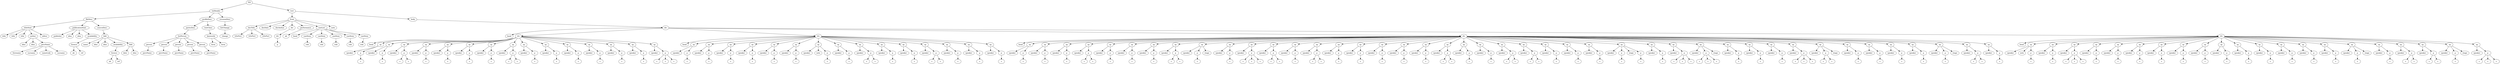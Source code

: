 digraph Tree {
	"t0" [label = "TEI"];
	"t1" [label = "teiHeader"];
	"t2" [label = "fileDesc"];
	"t3" [label = "titleStmt"];
	"t4" [label = "title"];
	"t5" [label = "title"];
	"t6" [label = "title"];
	"t7" [label = "author"];
	"t8" [label = "idno"];
	"t9" [label = "idno"];
	"t10" [label = "persName"];
	"t11" [label = "forename"];
	"t12" [label = "surname"];
	"t13" [label = "nameLink"];
	"t14" [label = "surname"];
	"t15" [label = "editor"];
	"t16" [label = "publicationStmt"];
	"t17" [label = "publisher"];
	"t18" [label = "idno"];
	"t19" [label = "idno"];
	"t20" [label = "availability"];
	"t21" [label = "licence"];
	"t22" [label = "ab"];
	"t23" [label = "ref"];
	"t24" [label = "sourceDesc"];
	"t25" [label = "bibl"];
	"t26" [label = "name"];
	"t27" [label = "idno"];
	"t28" [label = "idno"];
	"t29" [label = "availability"];
	"t30" [label = "licence"];
	"t31" [label = "ab"];
	"t32" [label = "ref"];
	"t33" [label = "bibl"];
	"t34" [label = "date"];
	"t35" [label = "idno"];
	"t36" [label = "profileDesc"];
	"t37" [label = "particDesc"];
	"t38" [label = "listPerson"];
	"t39" [label = "person"];
	"t40" [label = "persName"];
	"t41" [label = "person"];
	"t42" [label = "persName"];
	"t43" [label = "person"];
	"t44" [label = "persName"];
	"t45" [label = "person"];
	"t46" [label = "persName"];
	"t47" [label = "person"];
	"t48" [label = "persName"];
	"t49" [label = "textClass"];
	"t50" [label = "keywords"];
	"t51" [label = "term"];
	"t52" [label = "term"];
	"t53" [label = "revisionDesc"];
	"t54" [label = "listChange"];
	"t55" [label = "change"];
	"t56" [label = "text"];
	"t57" [label = "front"];
	"t58" [label = "docTitle"];
	"t59" [label = "titlePart"];
	"t60" [label = "titlePart"];
	"t61" [label = "titlePart"];
	"t62" [label = "docDate"];
	"t63" [label = "docAuthor"];
	"t64" [label = "div"];
	"t65" [label = "div"];
	"t66" [label = "p"];
	"t67" [label = "performance"];
	"t68" [label = "ab"];
	"t69" [label = "castList"];
	"t70" [label = "head"];
	"t71" [label = "castItem"];
	"t72" [label = "role"];
	"t73" [label = "castItem"];
	"t74" [label = "role"];
	"t75" [label = "castItem"];
	"t76" [label = "role"];
	"t77" [label = "castItem"];
	"t78" [label = "role"];
	"t79" [label = "castItem"];
	"t80" [label = "role"];
	"t81" [label = "note"];
	"t82" [label = "body"];
	"t83" [label = "div"];
	"t84" [label = "head"];
	"t85" [label = "div"];
	"t86" [label = "head"];
	"t87" [label = "sp"];
	"t88" [label = "speaker"];
	"t89" [label = "p"];
	"t90" [label = "s"];
	"t91" [label = "sp"];
	"t92" [label = "speaker"];
	"t93" [label = "p"];
	"t94" [label = "s"];
	"t95" [label = "sp"];
	"t96" [label = "speaker"];
	"t97" [label = "p"];
	"t98" [label = "s"];
	"t99" [label = "s"];
	"t100" [label = "sp"];
	"t101" [label = "speaker"];
	"t102" [label = "p"];
	"t103" [label = "s"];
	"t104" [label = "sp"];
	"t105" [label = "speaker"];
	"t106" [label = "p"];
	"t107" [label = "s"];
	"t108" [label = "sp"];
	"t109" [label = "speaker"];
	"t110" [label = "p"];
	"t111" [label = "s"];
	"t112" [label = "sp"];
	"t113" [label = "speaker"];
	"t114" [label = "p"];
	"t115" [label = "s"];
	"t116" [label = "sp"];
	"t117" [label = "speaker"];
	"t118" [label = "p"];
	"t119" [label = "s"];
	"t120" [label = "s"];
	"t121" [label = "sp"];
	"t122" [label = "speaker"];
	"t123" [label = "p"];
	"t124" [label = "s"];
	"t125" [label = "sp"];
	"t126" [label = "speaker"];
	"t127" [label = "p"];
	"t128" [label = "s"];
	"t129" [label = "sp"];
	"t130" [label = "speaker"];
	"t131" [label = "p"];
	"t132" [label = "s"];
	"t133" [label = "sp"];
	"t134" [label = "speaker"];
	"t135" [label = "p"];
	"t136" [label = "s"];
	"t137" [label = "sp"];
	"t138" [label = "speaker"];
	"t139" [label = "p"];
	"t140" [label = "s"];
	"t141" [label = "sp"];
	"t142" [label = "speaker"];
	"t143" [label = "p"];
	"t144" [label = "s"];
	"t145" [label = "sp"];
	"t146" [label = "speaker"];
	"t147" [label = "p"];
	"t148" [label = "s"];
	"t149" [label = "s"];
	"t150" [label = "s"];
	"t151" [label = "div"];
	"t152" [label = "head"];
	"t153" [label = "sp"];
	"t154" [label = "speaker"];
	"t155" [label = "p"];
	"t156" [label = "s"];
	"t157" [label = "sp"];
	"t158" [label = "speaker"];
	"t159" [label = "p"];
	"t160" [label = "s"];
	"t161" [label = "sp"];
	"t162" [label = "speaker"];
	"t163" [label = "p"];
	"t164" [label = "s"];
	"t165" [label = "sp"];
	"t166" [label = "speaker"];
	"t167" [label = "p"];
	"t168" [label = "s"];
	"t169" [label = "sp"];
	"t170" [label = "speaker"];
	"t171" [label = "p"];
	"t172" [label = "s"];
	"t173" [label = "sp"];
	"t174" [label = "speaker"];
	"t175" [label = "p"];
	"t176" [label = "s"];
	"t177" [label = "sp"];
	"t178" [label = "speaker"];
	"t179" [label = "note"];
	"t180" [label = "p"];
	"t181" [label = "s"];
	"t182" [label = "sp"];
	"t183" [label = "speaker"];
	"t184" [label = "p"];
	"t185" [label = "s"];
	"t186" [label = "sp"];
	"t187" [label = "speaker"];
	"t188" [label = "p"];
	"t189" [label = "s"];
	"t190" [label = "s"];
	"t191" [label = "sp"];
	"t192" [label = "speaker"];
	"t193" [label = "p"];
	"t194" [label = "s"];
	"t195" [label = "sp"];
	"t196" [label = "speaker"];
	"t197" [label = "p"];
	"t198" [label = "s"];
	"t199" [label = "sp"];
	"t200" [label = "speaker"];
	"t201" [label = "p"];
	"t202" [label = "s"];
	"t203" [label = "s"];
	"t204" [label = "sp"];
	"t205" [label = "speaker"];
	"t206" [label = "p"];
	"t207" [label = "s"];
	"t208" [label = "sp"];
	"t209" [label = "speaker"];
	"t210" [label = "p"];
	"t211" [label = "s"];
	"t212" [label = "sp"];
	"t213" [label = "speaker"];
	"t214" [label = "p"];
	"t215" [label = "s"];
	"t216" [label = "div"];
	"t217" [label = "head"];
	"t218" [label = "sp"];
	"t219" [label = "speaker"];
	"t220" [label = "p"];
	"t221" [label = "s"];
	"t222" [label = "sp"];
	"t223" [label = "speaker"];
	"t224" [label = "p"];
	"t225" [label = "s"];
	"t226" [label = "sp"];
	"t227" [label = "speaker"];
	"t228" [label = "p"];
	"t229" [label = "s"];
	"t230" [label = "sp"];
	"t231" [label = "speaker"];
	"t232" [label = "p"];
	"t233" [label = "s"];
	"t234" [label = "s"];
	"t235" [label = "sp"];
	"t236" [label = "speaker"];
	"t237" [label = "p"];
	"t238" [label = "s"];
	"t239" [label = "sp"];
	"t240" [label = "speaker"];
	"t241" [label = "p"];
	"t242" [label = "s"];
	"t243" [label = "sp"];
	"t244" [label = "speaker"];
	"t245" [label = "p"];
	"t246" [label = "s"];
	"t247" [label = "sp"];
	"t248" [label = "speaker"];
	"t249" [label = "p"];
	"t250" [label = "s"];
	"t251" [label = "s"];
	"t252" [label = "sp"];
	"t253" [label = "speaker"];
	"t254" [label = "p"];
	"t255" [label = "s"];
	"t256" [label = "stage"];
	"t257" [label = "sp"];
	"t258" [label = "speaker"];
	"t259" [label = "p"];
	"t260" [label = "s"];
	"t261" [label = "sp"];
	"t262" [label = "speaker"];
	"t263" [label = "p"];
	"t264" [label = "s"];
	"t265" [label = "s"];
	"t266" [label = "s"];
	"t267" [label = "sp"];
	"t268" [label = "speaker"];
	"t269" [label = "p"];
	"t270" [label = "s"];
	"t271" [label = "s"];
	"t272" [label = "sp"];
	"t273" [label = "speaker"];
	"t274" [label = "p"];
	"t275" [label = "s"];
	"t276" [label = "sp"];
	"t277" [label = "speaker"];
	"t278" [label = "p"];
	"t279" [label = "s"];
	"t280" [label = "s"];
	"t281" [label = "sp"];
	"t282" [label = "speaker"];
	"t283" [label = "p"];
	"t284" [label = "s"];
	"t285" [label = "sp"];
	"t286" [label = "speaker"];
	"t287" [label = "p"];
	"t288" [label = "s"];
	"t289" [label = "sp"];
	"t290" [label = "speaker"];
	"t291" [label = "p"];
	"t292" [label = "s"];
	"t293" [label = "sp"];
	"t294" [label = "speaker"];
	"t295" [label = "p"];
	"t296" [label = "s"];
	"t297" [label = "sp"];
	"t298" [label = "speaker"];
	"t299" [label = "p"];
	"t300" [label = "s"];
	"t301" [label = "sp"];
	"t302" [label = "speaker"];
	"t303" [label = "p"];
	"t304" [label = "s"];
	"t305" [label = "s"];
	"t306" [label = "sp"];
	"t307" [label = "speaker"];
	"t308" [label = "p"];
	"t309" [label = "s"];
	"t310" [label = "sp"];
	"t311" [label = "speaker"];
	"t312" [label = "p"];
	"t313" [label = "s"];
	"t314" [label = "sp"];
	"t315" [label = "speaker"];
	"t316" [label = "p"];
	"t317" [label = "s"];
	"t318" [label = "s"];
	"t319" [label = "sp"];
	"t320" [label = "speaker"];
	"t321" [label = "p"];
	"t322" [label = "s"];
	"t323" [label = "s"];
	"t324" [label = "sp"];
	"t325" [label = "speaker"];
	"t326" [label = "p"];
	"t327" [label = "s"];
	"t328" [label = "sp"];
	"t329" [label = "speaker"];
	"t330" [label = "p"];
	"t331" [label = "s"];
	"t332" [label = "sp"];
	"t333" [label = "speaker"];
	"t334" [label = "p"];
	"t335" [label = "s"];
	"t336" [label = "sp"];
	"t337" [label = "speaker"];
	"t338" [label = "p"];
	"t339" [label = "s"];
	"t340" [label = "stage"];
	"t341" [label = "p"];
	"t342" [label = "s"];
	"t343" [label = "sp"];
	"t344" [label = "speaker"];
	"t345" [label = "p"];
	"t346" [label = "s"];
	"t347" [label = "sp"];
	"t348" [label = "speaker"];
	"t349" [label = "p"];
	"t350" [label = "s"];
	"t351" [label = "s"];
	"t352" [label = "s"];
	"t353" [label = "sp"];
	"t354" [label = "speaker"];
	"t355" [label = "p"];
	"t356" [label = "s"];
	"t357" [label = "s"];
	"t358" [label = "s"];
	"t359" [label = "stage"];
	"t360" [label = "sp"];
	"t361" [label = "speaker"];
	"t362" [label = "p"];
	"t363" [label = "s"];
	"t364" [label = "sp"];
	"t365" [label = "speaker"];
	"t366" [label = "p"];
	"t367" [label = "s"];
	"t368" [label = "sp"];
	"t369" [label = "speaker"];
	"t370" [label = "p"];
	"t371" [label = "s"];
	"t372" [label = "sp"];
	"t373" [label = "speaker"];
	"t374" [label = "p"];
	"t375" [label = "s"];
	"t376" [label = "s"];
	"t377" [label = "s"];
	"t378" [label = "sp"];
	"t379" [label = "speaker"];
	"t380" [label = "p"];
	"t381" [label = "s"];
	"t382" [label = "s"];
	"t383" [label = "stage"];
	"t384" [label = "sp"];
	"t385" [label = "speaker"];
	"t386" [label = "p"];
	"t387" [label = "s"];
	"t388" [label = "sp"];
	"t389" [label = "speaker"];
	"t390" [label = "p"];
	"t391" [label = "s"];
	"t392" [label = "sp"];
	"t393" [label = "speaker"];
	"t394" [label = "p"];
	"t395" [label = "s"];
	"t396" [label = "sp"];
	"t397" [label = "speaker"];
	"t398" [label = "p"];
	"t399" [label = "s"];
	"t400" [label = "sp"];
	"t401" [label = "speaker"];
	"t402" [label = "p"];
	"t403" [label = "s"];
	"t404" [label = "stage"];
	"t405" [label = "sp"];
	"t406" [label = "speaker"];
	"t407" [label = "p"];
	"t408" [label = "s"];
	"t409" [label = "s"];
	"t410" [label = "sp"];
	"t411" [label = "speaker"];
	"t412" [label = "p"];
	"t413" [label = "s"];
	"t414" [label = "div"];
	"t415" [label = "head"];
	"t416" [label = "sp"];
	"t417" [label = "speaker"];
	"t418" [label = "note"];
	"t419" [label = "p"];
	"t420" [label = "s"];
	"t421" [label = "sp"];
	"t422" [label = "speaker"];
	"t423" [label = "p"];
	"t424" [label = "s"];
	"t425" [label = "sp"];
	"t426" [label = "speaker"];
	"t427" [label = "p"];
	"t428" [label = "s"];
	"t429" [label = "s"];
	"t430" [label = "s"];
	"t431" [label = "sp"];
	"t432" [label = "speaker"];
	"t433" [label = "p"];
	"t434" [label = "s"];
	"t435" [label = "sp"];
	"t436" [label = "speaker"];
	"t437" [label = "p"];
	"t438" [label = "s"];
	"t439" [label = "sp"];
	"t440" [label = "speaker"];
	"t441" [label = "p"];
	"t442" [label = "s"];
	"t443" [label = "sp"];
	"t444" [label = "speaker"];
	"t445" [label = "p"];
	"t446" [label = "s"];
	"t447" [label = "sp"];
	"t448" [label = "speaker"];
	"t449" [label = "p"];
	"t450" [label = "s"];
	"t451" [label = "sp"];
	"t452" [label = "speaker"];
	"t453" [label = "p"];
	"t454" [label = "s"];
	"t455" [label = "sp"];
	"t456" [label = "speaker"];
	"t457" [label = "p"];
	"t458" [label = "s"];
	"t459" [label = "sp"];
	"t460" [label = "speaker"];
	"t461" [label = "p"];
	"t462" [label = "s"];
	"t463" [label = "sp"];
	"t464" [label = "speaker"];
	"t465" [label = "p"];
	"t466" [label = "s"];
	"t467" [label = "sp"];
	"t468" [label = "speaker"];
	"t469" [label = "p"];
	"t470" [label = "s"];
	"t471" [label = "sp"];
	"t472" [label = "speaker"];
	"t473" [label = "p"];
	"t474" [label = "s"];
	"t475" [label = "sp"];
	"t476" [label = "speaker"];
	"t477" [label = "p"];
	"t478" [label = "s"];
	"t479" [label = "sp"];
	"t480" [label = "speaker"];
	"t481" [label = "p"];
	"t482" [label = "s"];
	"t483" [label = "stage"];
	"t484" [label = "sp"];
	"t485" [label = "speaker"];
	"t486" [label = "p"];
	"t487" [label = "s"];
	"t488" [label = "sp"];
	"t489" [label = "speaker"];
	"t490" [label = "p"];
	"t491" [label = "s"];
	"t492" [label = "s"];
	"t493" [label = "sp"];
	"t494" [label = "speaker"];
	"t495" [label = "p"];
	"t496" [label = "s"];
	"t497" [label = "s"];
	"t498" [label = "sp"];
	"t499" [label = "speaker"];
	"t500" [label = "p"];
	"t501" [label = "s"];
	"t502" [label = "stage"];
	"t503" [label = "sp"];
	"t504" [label = "speaker"];
	"t505" [label = "p"];
	"t506" [label = "s"];
	"t507" [label = "s"];
	"t508" [label = "s"];
	"t0" -> "t1";
	"t1" -> "t2";
	"t2" -> "t3";
	"t3" -> "t4";
	"t3" -> "t5";
	"t3" -> "t6";
	"t3" -> "t7";
	"t7" -> "t8";
	"t7" -> "t9";
	"t7" -> "t10";
	"t10" -> "t11";
	"t10" -> "t12";
	"t10" -> "t13";
	"t10" -> "t14";
	"t3" -> "t15";
	"t2" -> "t16";
	"t16" -> "t17";
	"t16" -> "t18";
	"t16" -> "t19";
	"t16" -> "t20";
	"t20" -> "t21";
	"t21" -> "t22";
	"t21" -> "t23";
	"t2" -> "t24";
	"t24" -> "t25";
	"t25" -> "t26";
	"t25" -> "t27";
	"t25" -> "t28";
	"t25" -> "t29";
	"t29" -> "t30";
	"t30" -> "t31";
	"t30" -> "t32";
	"t25" -> "t33";
	"t33" -> "t34";
	"t33" -> "t35";
	"t1" -> "t36";
	"t36" -> "t37";
	"t37" -> "t38";
	"t38" -> "t39";
	"t39" -> "t40";
	"t38" -> "t41";
	"t41" -> "t42";
	"t38" -> "t43";
	"t43" -> "t44";
	"t38" -> "t45";
	"t45" -> "t46";
	"t38" -> "t47";
	"t47" -> "t48";
	"t36" -> "t49";
	"t49" -> "t50";
	"t50" -> "t51";
	"t50" -> "t52";
	"t1" -> "t53";
	"t53" -> "t54";
	"t54" -> "t55";
	"t0" -> "t56";
	"t56" -> "t57";
	"t57" -> "t58";
	"t58" -> "t59";
	"t58" -> "t60";
	"t58" -> "t61";
	"t57" -> "t62";
	"t57" -> "t63";
	"t57" -> "t64";
	"t64" -> "t65";
	"t65" -> "t66";
	"t57" -> "t67";
	"t67" -> "t68";
	"t57" -> "t69";
	"t69" -> "t70";
	"t69" -> "t71";
	"t71" -> "t72";
	"t69" -> "t73";
	"t73" -> "t74";
	"t69" -> "t75";
	"t75" -> "t76";
	"t69" -> "t77";
	"t77" -> "t78";
	"t69" -> "t79";
	"t79" -> "t80";
	"t57" -> "t81";
	"t56" -> "t82";
	"t82" -> "t83";
	"t83" -> "t84";
	"t83" -> "t85";
	"t85" -> "t86";
	"t85" -> "t87";
	"t87" -> "t88";
	"t87" -> "t89";
	"t89" -> "t90";
	"t85" -> "t91";
	"t91" -> "t92";
	"t91" -> "t93";
	"t93" -> "t94";
	"t85" -> "t95";
	"t95" -> "t96";
	"t95" -> "t97";
	"t97" -> "t98";
	"t97" -> "t99";
	"t85" -> "t100";
	"t100" -> "t101";
	"t100" -> "t102";
	"t102" -> "t103";
	"t85" -> "t104";
	"t104" -> "t105";
	"t104" -> "t106";
	"t106" -> "t107";
	"t85" -> "t108";
	"t108" -> "t109";
	"t108" -> "t110";
	"t110" -> "t111";
	"t85" -> "t112";
	"t112" -> "t113";
	"t112" -> "t114";
	"t114" -> "t115";
	"t85" -> "t116";
	"t116" -> "t117";
	"t116" -> "t118";
	"t118" -> "t119";
	"t118" -> "t120";
	"t85" -> "t121";
	"t121" -> "t122";
	"t121" -> "t123";
	"t123" -> "t124";
	"t85" -> "t125";
	"t125" -> "t126";
	"t125" -> "t127";
	"t127" -> "t128";
	"t85" -> "t129";
	"t129" -> "t130";
	"t129" -> "t131";
	"t131" -> "t132";
	"t85" -> "t133";
	"t133" -> "t134";
	"t133" -> "t135";
	"t135" -> "t136";
	"t85" -> "t137";
	"t137" -> "t138";
	"t137" -> "t139";
	"t139" -> "t140";
	"t85" -> "t141";
	"t141" -> "t142";
	"t141" -> "t143";
	"t143" -> "t144";
	"t85" -> "t145";
	"t145" -> "t146";
	"t145" -> "t147";
	"t147" -> "t148";
	"t147" -> "t149";
	"t147" -> "t150";
	"t83" -> "t151";
	"t151" -> "t152";
	"t151" -> "t153";
	"t153" -> "t154";
	"t153" -> "t155";
	"t155" -> "t156";
	"t151" -> "t157";
	"t157" -> "t158";
	"t157" -> "t159";
	"t159" -> "t160";
	"t151" -> "t161";
	"t161" -> "t162";
	"t161" -> "t163";
	"t163" -> "t164";
	"t151" -> "t165";
	"t165" -> "t166";
	"t165" -> "t167";
	"t167" -> "t168";
	"t151" -> "t169";
	"t169" -> "t170";
	"t169" -> "t171";
	"t171" -> "t172";
	"t151" -> "t173";
	"t173" -> "t174";
	"t173" -> "t175";
	"t175" -> "t176";
	"t151" -> "t177";
	"t177" -> "t178";
	"t177" -> "t179";
	"t177" -> "t180";
	"t180" -> "t181";
	"t151" -> "t182";
	"t182" -> "t183";
	"t182" -> "t184";
	"t184" -> "t185";
	"t151" -> "t186";
	"t186" -> "t187";
	"t186" -> "t188";
	"t188" -> "t189";
	"t188" -> "t190";
	"t151" -> "t191";
	"t191" -> "t192";
	"t191" -> "t193";
	"t193" -> "t194";
	"t151" -> "t195";
	"t195" -> "t196";
	"t195" -> "t197";
	"t197" -> "t198";
	"t151" -> "t199";
	"t199" -> "t200";
	"t199" -> "t201";
	"t201" -> "t202";
	"t201" -> "t203";
	"t151" -> "t204";
	"t204" -> "t205";
	"t204" -> "t206";
	"t206" -> "t207";
	"t151" -> "t208";
	"t208" -> "t209";
	"t208" -> "t210";
	"t210" -> "t211";
	"t151" -> "t212";
	"t212" -> "t213";
	"t212" -> "t214";
	"t214" -> "t215";
	"t83" -> "t216";
	"t216" -> "t217";
	"t216" -> "t218";
	"t218" -> "t219";
	"t218" -> "t220";
	"t220" -> "t221";
	"t216" -> "t222";
	"t222" -> "t223";
	"t222" -> "t224";
	"t224" -> "t225";
	"t216" -> "t226";
	"t226" -> "t227";
	"t226" -> "t228";
	"t228" -> "t229";
	"t216" -> "t230";
	"t230" -> "t231";
	"t230" -> "t232";
	"t232" -> "t233";
	"t232" -> "t234";
	"t216" -> "t235";
	"t235" -> "t236";
	"t235" -> "t237";
	"t237" -> "t238";
	"t216" -> "t239";
	"t239" -> "t240";
	"t239" -> "t241";
	"t241" -> "t242";
	"t216" -> "t243";
	"t243" -> "t244";
	"t243" -> "t245";
	"t245" -> "t246";
	"t216" -> "t247";
	"t247" -> "t248";
	"t247" -> "t249";
	"t249" -> "t250";
	"t249" -> "t251";
	"t216" -> "t252";
	"t252" -> "t253";
	"t252" -> "t254";
	"t254" -> "t255";
	"t252" -> "t256";
	"t216" -> "t257";
	"t257" -> "t258";
	"t257" -> "t259";
	"t259" -> "t260";
	"t216" -> "t261";
	"t261" -> "t262";
	"t261" -> "t263";
	"t263" -> "t264";
	"t263" -> "t265";
	"t263" -> "t266";
	"t216" -> "t267";
	"t267" -> "t268";
	"t267" -> "t269";
	"t269" -> "t270";
	"t269" -> "t271";
	"t216" -> "t272";
	"t272" -> "t273";
	"t272" -> "t274";
	"t274" -> "t275";
	"t216" -> "t276";
	"t276" -> "t277";
	"t276" -> "t278";
	"t278" -> "t279";
	"t278" -> "t280";
	"t216" -> "t281";
	"t281" -> "t282";
	"t281" -> "t283";
	"t283" -> "t284";
	"t216" -> "t285";
	"t285" -> "t286";
	"t285" -> "t287";
	"t287" -> "t288";
	"t216" -> "t289";
	"t289" -> "t290";
	"t289" -> "t291";
	"t291" -> "t292";
	"t216" -> "t293";
	"t293" -> "t294";
	"t293" -> "t295";
	"t295" -> "t296";
	"t216" -> "t297";
	"t297" -> "t298";
	"t297" -> "t299";
	"t299" -> "t300";
	"t216" -> "t301";
	"t301" -> "t302";
	"t301" -> "t303";
	"t303" -> "t304";
	"t303" -> "t305";
	"t216" -> "t306";
	"t306" -> "t307";
	"t306" -> "t308";
	"t308" -> "t309";
	"t216" -> "t310";
	"t310" -> "t311";
	"t310" -> "t312";
	"t312" -> "t313";
	"t216" -> "t314";
	"t314" -> "t315";
	"t314" -> "t316";
	"t316" -> "t317";
	"t316" -> "t318";
	"t216" -> "t319";
	"t319" -> "t320";
	"t319" -> "t321";
	"t321" -> "t322";
	"t321" -> "t323";
	"t216" -> "t324";
	"t324" -> "t325";
	"t324" -> "t326";
	"t326" -> "t327";
	"t216" -> "t328";
	"t328" -> "t329";
	"t328" -> "t330";
	"t330" -> "t331";
	"t216" -> "t332";
	"t332" -> "t333";
	"t332" -> "t334";
	"t334" -> "t335";
	"t216" -> "t336";
	"t336" -> "t337";
	"t336" -> "t338";
	"t338" -> "t339";
	"t336" -> "t340";
	"t336" -> "t341";
	"t341" -> "t342";
	"t216" -> "t343";
	"t343" -> "t344";
	"t343" -> "t345";
	"t345" -> "t346";
	"t216" -> "t347";
	"t347" -> "t348";
	"t347" -> "t349";
	"t349" -> "t350";
	"t349" -> "t351";
	"t349" -> "t352";
	"t216" -> "t353";
	"t353" -> "t354";
	"t353" -> "t355";
	"t355" -> "t356";
	"t355" -> "t357";
	"t355" -> "t358";
	"t353" -> "t359";
	"t216" -> "t360";
	"t360" -> "t361";
	"t360" -> "t362";
	"t362" -> "t363";
	"t216" -> "t364";
	"t364" -> "t365";
	"t364" -> "t366";
	"t366" -> "t367";
	"t216" -> "t368";
	"t368" -> "t369";
	"t368" -> "t370";
	"t370" -> "t371";
	"t216" -> "t372";
	"t372" -> "t373";
	"t372" -> "t374";
	"t374" -> "t375";
	"t374" -> "t376";
	"t374" -> "t377";
	"t216" -> "t378";
	"t378" -> "t379";
	"t378" -> "t380";
	"t380" -> "t381";
	"t380" -> "t382";
	"t378" -> "t383";
	"t216" -> "t384";
	"t384" -> "t385";
	"t384" -> "t386";
	"t386" -> "t387";
	"t216" -> "t388";
	"t388" -> "t389";
	"t388" -> "t390";
	"t390" -> "t391";
	"t216" -> "t392";
	"t392" -> "t393";
	"t392" -> "t394";
	"t394" -> "t395";
	"t216" -> "t396";
	"t396" -> "t397";
	"t396" -> "t398";
	"t398" -> "t399";
	"t216" -> "t400";
	"t400" -> "t401";
	"t400" -> "t402";
	"t402" -> "t403";
	"t400" -> "t404";
	"t216" -> "t405";
	"t405" -> "t406";
	"t405" -> "t407";
	"t407" -> "t408";
	"t407" -> "t409";
	"t216" -> "t410";
	"t410" -> "t411";
	"t410" -> "t412";
	"t412" -> "t413";
	"t83" -> "t414";
	"t414" -> "t415";
	"t414" -> "t416";
	"t416" -> "t417";
	"t416" -> "t418";
	"t416" -> "t419";
	"t419" -> "t420";
	"t414" -> "t421";
	"t421" -> "t422";
	"t421" -> "t423";
	"t423" -> "t424";
	"t414" -> "t425";
	"t425" -> "t426";
	"t425" -> "t427";
	"t427" -> "t428";
	"t427" -> "t429";
	"t427" -> "t430";
	"t414" -> "t431";
	"t431" -> "t432";
	"t431" -> "t433";
	"t433" -> "t434";
	"t414" -> "t435";
	"t435" -> "t436";
	"t435" -> "t437";
	"t437" -> "t438";
	"t414" -> "t439";
	"t439" -> "t440";
	"t439" -> "t441";
	"t441" -> "t442";
	"t414" -> "t443";
	"t443" -> "t444";
	"t443" -> "t445";
	"t445" -> "t446";
	"t414" -> "t447";
	"t447" -> "t448";
	"t447" -> "t449";
	"t449" -> "t450";
	"t414" -> "t451";
	"t451" -> "t452";
	"t451" -> "t453";
	"t453" -> "t454";
	"t414" -> "t455";
	"t455" -> "t456";
	"t455" -> "t457";
	"t457" -> "t458";
	"t414" -> "t459";
	"t459" -> "t460";
	"t459" -> "t461";
	"t461" -> "t462";
	"t414" -> "t463";
	"t463" -> "t464";
	"t463" -> "t465";
	"t465" -> "t466";
	"t414" -> "t467";
	"t467" -> "t468";
	"t467" -> "t469";
	"t469" -> "t470";
	"t414" -> "t471";
	"t471" -> "t472";
	"t471" -> "t473";
	"t473" -> "t474";
	"t414" -> "t475";
	"t475" -> "t476";
	"t475" -> "t477";
	"t477" -> "t478";
	"t414" -> "t479";
	"t479" -> "t480";
	"t479" -> "t481";
	"t481" -> "t482";
	"t479" -> "t483";
	"t414" -> "t484";
	"t484" -> "t485";
	"t484" -> "t486";
	"t486" -> "t487";
	"t414" -> "t488";
	"t488" -> "t489";
	"t488" -> "t490";
	"t490" -> "t491";
	"t490" -> "t492";
	"t414" -> "t493";
	"t493" -> "t494";
	"t493" -> "t495";
	"t495" -> "t496";
	"t495" -> "t497";
	"t414" -> "t498";
	"t498" -> "t499";
	"t498" -> "t500";
	"t500" -> "t501";
	"t498" -> "t502";
	"t414" -> "t503";
	"t503" -> "t504";
	"t503" -> "t505";
	"t505" -> "t506";
	"t505" -> "t507";
	"t505" -> "t508";
}
